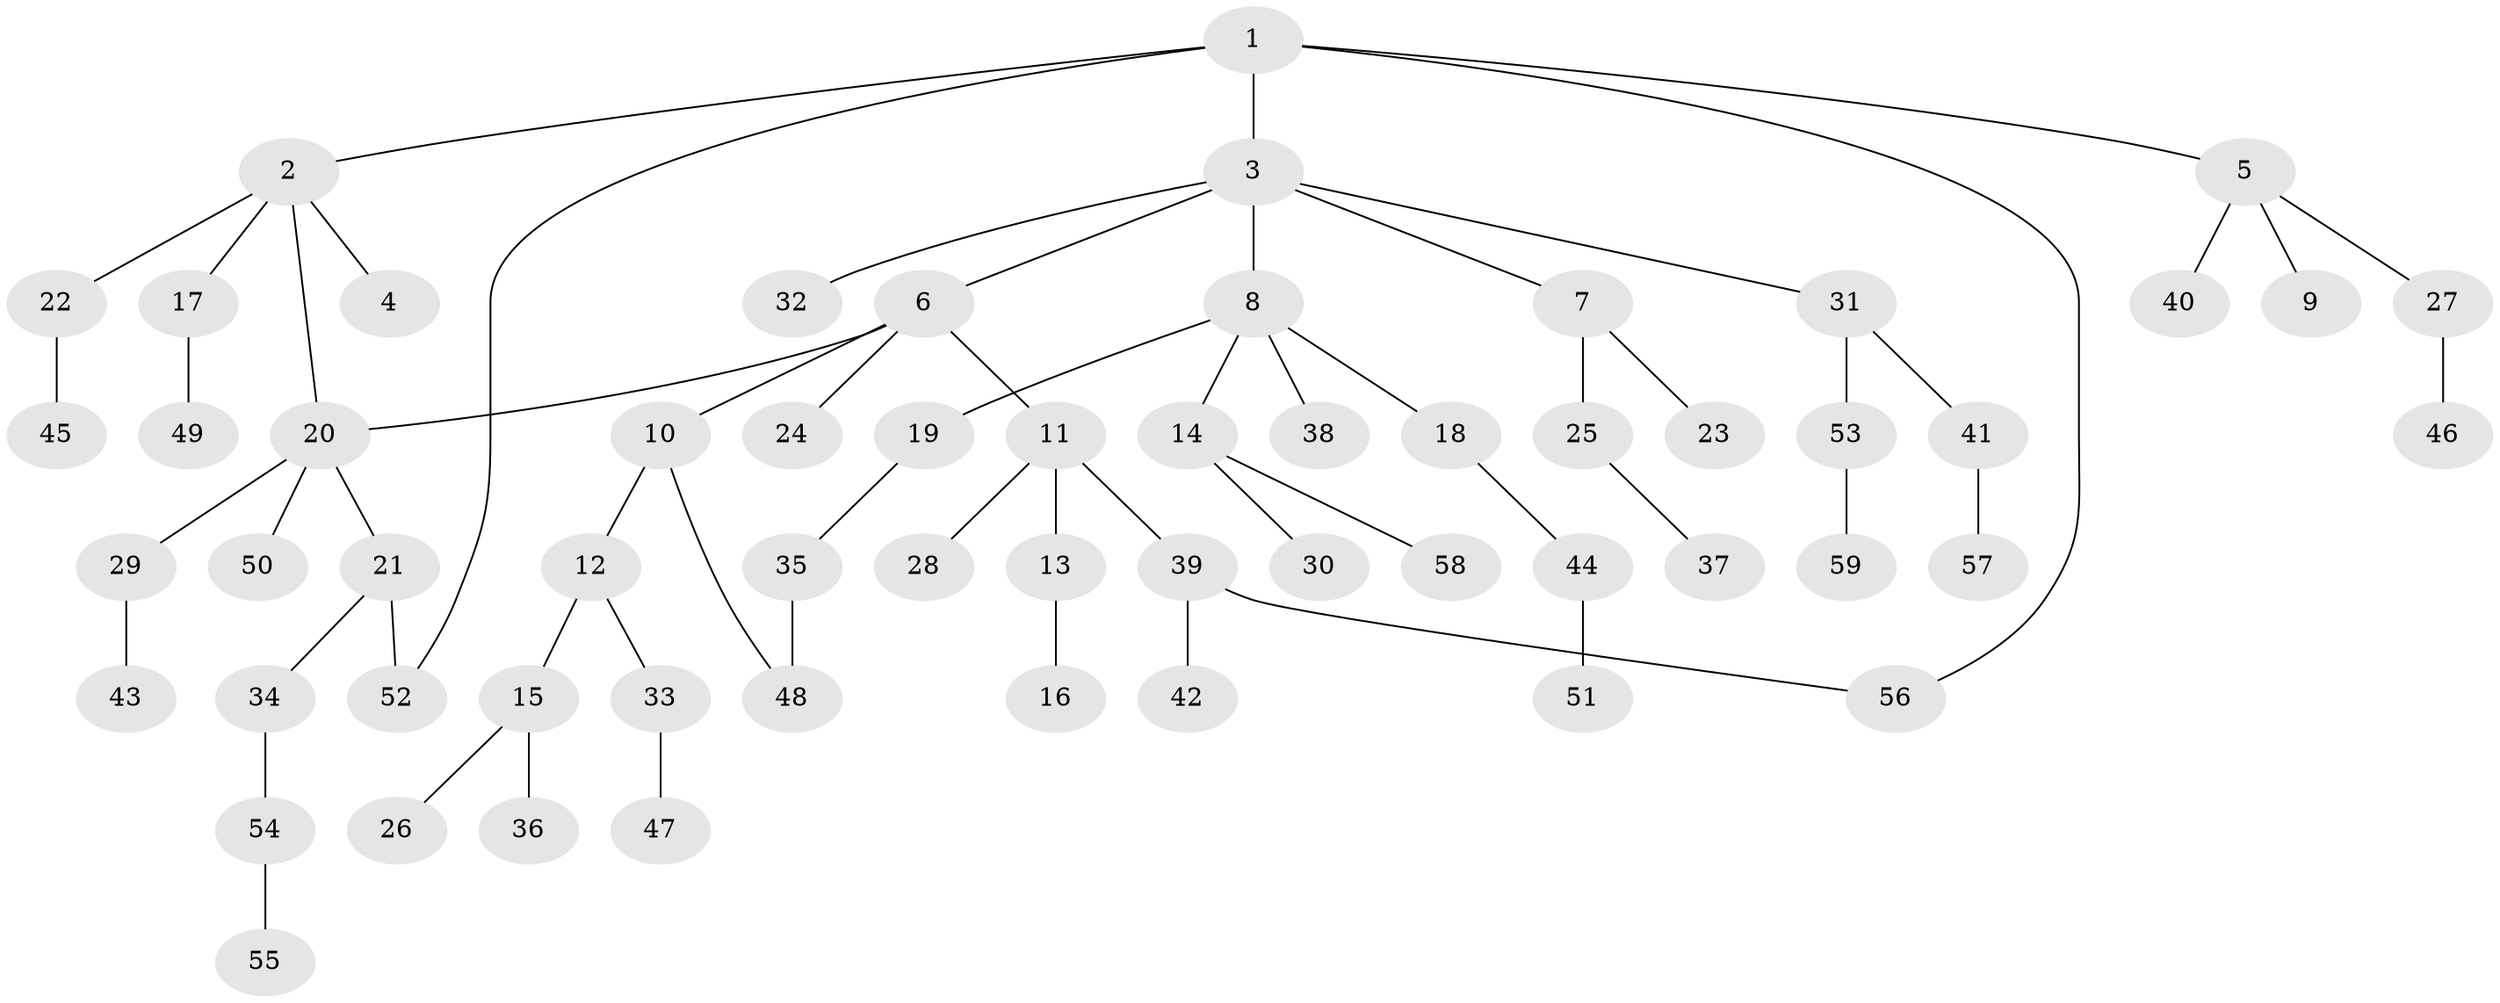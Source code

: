 // coarse degree distribution, {5: 0.05405405405405406, 9: 0.02702702702702703, 1: 0.5405405405405406, 3: 0.05405405405405406, 7: 0.02702702702702703, 2: 0.24324324324324326, 4: 0.02702702702702703, 6: 0.02702702702702703}
// Generated by graph-tools (version 1.1) at 2025/23/03/03/25 07:23:32]
// undirected, 59 vertices, 62 edges
graph export_dot {
graph [start="1"]
  node [color=gray90,style=filled];
  1;
  2;
  3;
  4;
  5;
  6;
  7;
  8;
  9;
  10;
  11;
  12;
  13;
  14;
  15;
  16;
  17;
  18;
  19;
  20;
  21;
  22;
  23;
  24;
  25;
  26;
  27;
  28;
  29;
  30;
  31;
  32;
  33;
  34;
  35;
  36;
  37;
  38;
  39;
  40;
  41;
  42;
  43;
  44;
  45;
  46;
  47;
  48;
  49;
  50;
  51;
  52;
  53;
  54;
  55;
  56;
  57;
  58;
  59;
  1 -- 2;
  1 -- 3;
  1 -- 5;
  1 -- 56;
  1 -- 52;
  2 -- 4;
  2 -- 17;
  2 -- 20;
  2 -- 22;
  3 -- 6;
  3 -- 7;
  3 -- 8;
  3 -- 31;
  3 -- 32;
  5 -- 9;
  5 -- 27;
  5 -- 40;
  6 -- 10;
  6 -- 11;
  6 -- 24;
  6 -- 20;
  7 -- 23;
  7 -- 25;
  8 -- 14;
  8 -- 18;
  8 -- 19;
  8 -- 38;
  10 -- 12;
  10 -- 48;
  11 -- 13;
  11 -- 28;
  11 -- 39;
  12 -- 15;
  12 -- 33;
  13 -- 16;
  14 -- 30;
  14 -- 58;
  15 -- 26;
  15 -- 36;
  17 -- 49;
  18 -- 44;
  19 -- 35;
  20 -- 21;
  20 -- 29;
  20 -- 50;
  21 -- 34;
  21 -- 52;
  22 -- 45;
  25 -- 37;
  27 -- 46;
  29 -- 43;
  31 -- 41;
  31 -- 53;
  33 -- 47;
  34 -- 54;
  35 -- 48;
  39 -- 42;
  39 -- 56;
  41 -- 57;
  44 -- 51;
  53 -- 59;
  54 -- 55;
}
